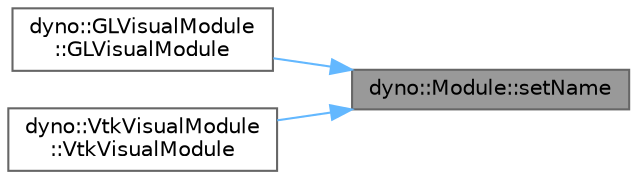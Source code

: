 digraph "dyno::Module::setName"
{
 // LATEX_PDF_SIZE
  bgcolor="transparent";
  edge [fontname=Helvetica,fontsize=10,labelfontname=Helvetica,labelfontsize=10];
  node [fontname=Helvetica,fontsize=10,shape=box,height=0.2,width=0.4];
  rankdir="RL";
  Node1 [id="Node000001",label="dyno::Module::setName",height=0.2,width=0.4,color="gray40", fillcolor="grey60", style="filled", fontcolor="black",tooltip=" "];
  Node1 -> Node2 [id="edge1_Node000001_Node000002",dir="back",color="steelblue1",style="solid",tooltip=" "];
  Node2 [id="Node000002",label="dyno::GLVisualModule\l::GLVisualModule",height=0.2,width=0.4,color="grey40", fillcolor="white", style="filled",URL="$classdyno_1_1_g_l_visual_module.html#abc48bfb4581aac1003e11d1819d01008",tooltip=" "];
  Node1 -> Node3 [id="edge2_Node000001_Node000003",dir="back",color="steelblue1",style="solid",tooltip=" "];
  Node3 [id="Node000003",label="dyno::VtkVisualModule\l::VtkVisualModule",height=0.2,width=0.4,color="grey40", fillcolor="white", style="filled",URL="$classdyno_1_1_vtk_visual_module.html#a5e8fcd4148b21269af8c93873c89fbe5",tooltip=" "];
}
